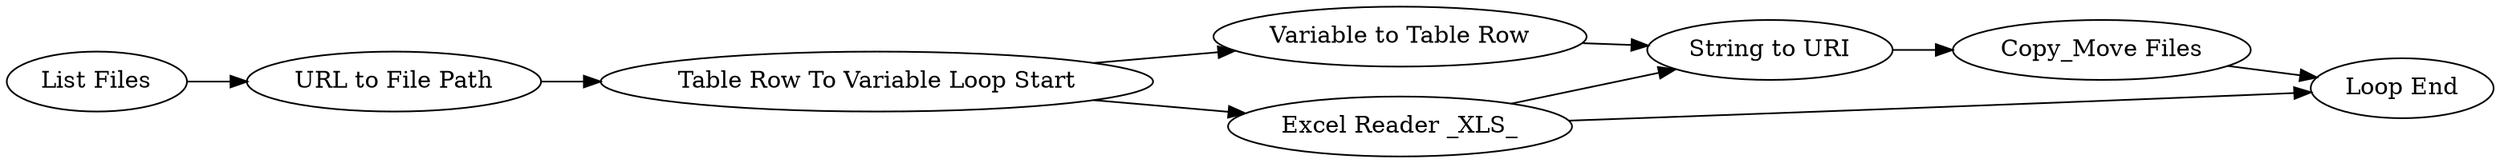 digraph {
	"-6036605312430156290_1" [label="List Files"]
	"-6036605312430156290_9" [label="String to URI"]
	"-6036605312430156290_4" [label="Excel Reader _XLS_"]
	"-6036605312430156290_7" [label="Variable to Table Row"]
	"-6036605312430156290_5" [label="Loop End"]
	"-6036605312430156290_10" [label="Copy_Move Files"]
	"-6036605312430156290_2" [label="URL to File Path"]
	"-6036605312430156290_6" [label="Table Row To Variable Loop Start"]
	"-6036605312430156290_10" -> "-6036605312430156290_5"
	"-6036605312430156290_9" -> "-6036605312430156290_10"
	"-6036605312430156290_7" -> "-6036605312430156290_9"
	"-6036605312430156290_4" -> "-6036605312430156290_9"
	"-6036605312430156290_6" -> "-6036605312430156290_7"
	"-6036605312430156290_1" -> "-6036605312430156290_2"
	"-6036605312430156290_2" -> "-6036605312430156290_6"
	"-6036605312430156290_4" -> "-6036605312430156290_5"
	"-6036605312430156290_6" -> "-6036605312430156290_4"
	rankdir=LR
}
